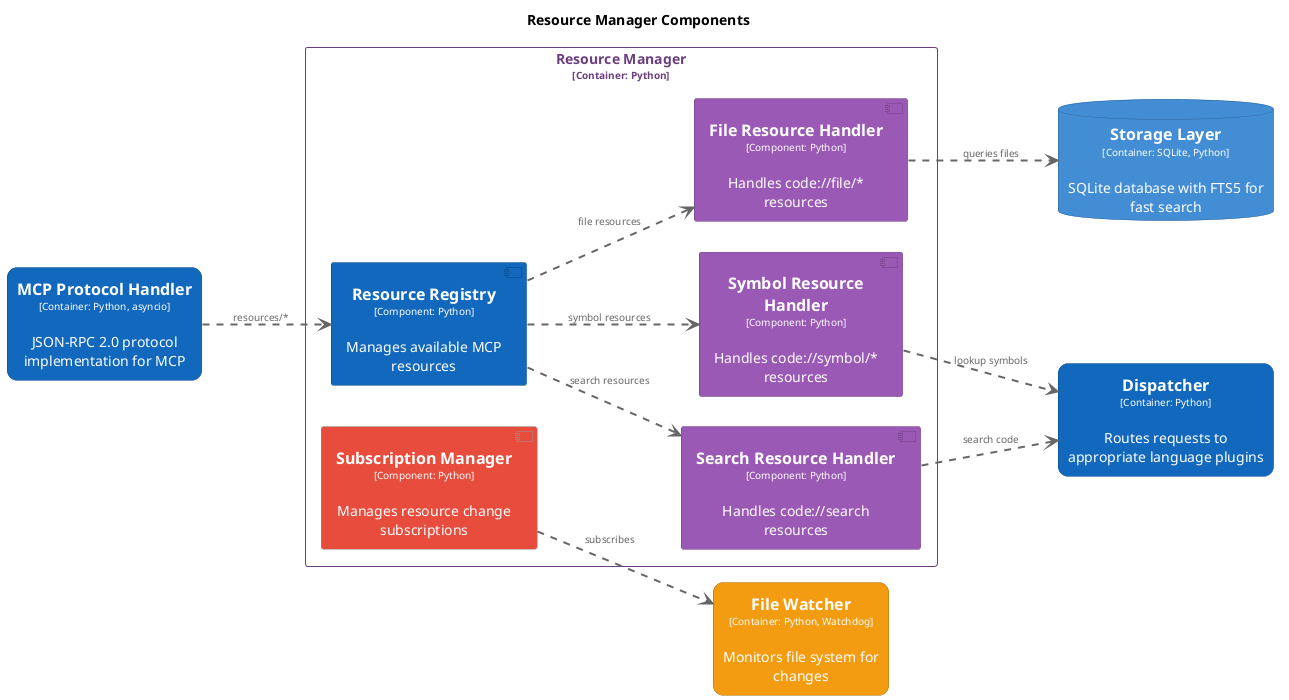 @startuml
set separator none
title Resource Manager Components

left to right direction
skinparam ranksep 60
skinparam nodesep 30

skinparam {
  arrowFontSize 10
  defaultTextAlignment center
  wrapWidth 200
  maxMessageSize 100
}

hide stereotype

skinparam rectangle<<CodeIndexMCPServer.Dispatcher>> {
  BackgroundColor #1168bd
  FontColor #ffffff
  BorderColor #0b4884
  roundCorner 20
  shadowing false
}
skinparam component<<CodeIndexMCPServer.ResourceManager.FileResourceHandler>> {
  BackgroundColor #9b59b6
  FontColor #ffffff
  BorderColor #6c3e7f
  shadowing false
}
skinparam rectangle<<CodeIndexMCPServer.FileWatcher>> {
  BackgroundColor #f39c12
  FontColor #ffffff
  BorderColor #aa6d0c
  roundCorner 20
  shadowing false
}
skinparam rectangle<<CodeIndexMCPServer.MCPProtocolHandler>> {
  BackgroundColor #1168bd
  FontColor #ffffff
  BorderColor #0b4884
  roundCorner 20
  shadowing false
}
skinparam component<<CodeIndexMCPServer.ResourceManager.ResourceRegistry>> {
  BackgroundColor #1168bd
  FontColor #ffffff
  BorderColor #0b4884
  shadowing false
}
skinparam component<<CodeIndexMCPServer.ResourceManager.SearchResourceHandler>> {
  BackgroundColor #9b59b6
  FontColor #ffffff
  BorderColor #6c3e7f
  shadowing false
}
skinparam database<<CodeIndexMCPServer.StorageLayer>> {
  BackgroundColor #438dd5
  FontColor #ffffff
  BorderColor #2e6295
  shadowing false
}
skinparam component<<CodeIndexMCPServer.ResourceManager.SubscriptionManager>> {
  BackgroundColor #e74c3c
  FontColor #ffffff
  BorderColor #999999
  shadowing false
}
skinparam component<<CodeIndexMCPServer.ResourceManager.SymbolResourceHandler>> {
  BackgroundColor #9b59b6
  FontColor #ffffff
  BorderColor #6c3e7f
  shadowing false
}
skinparam rectangle<<CodeIndexMCPServer.ResourceManager>> {
  BorderColor #6c3e7f
  FontColor #6c3e7f
  shadowing false
}

rectangle "==MCP Protocol Handler\n<size:10>[Container: Python, asyncio]</size>\n\nJSON-RPC 2.0 protocol implementation for MCP" <<CodeIndexMCPServer.MCPProtocolHandler>> as CodeIndexMCPServer.MCPProtocolHandler
rectangle "==Dispatcher\n<size:10>[Container: Python]</size>\n\nRoutes requests to appropriate language plugins" <<CodeIndexMCPServer.Dispatcher>> as CodeIndexMCPServer.Dispatcher
database "==Storage Layer\n<size:10>[Container: SQLite, Python]</size>\n\nSQLite database with FTS5 for fast search" <<CodeIndexMCPServer.StorageLayer>> as CodeIndexMCPServer.StorageLayer
rectangle "==File Watcher\n<size:10>[Container: Python, Watchdog]</size>\n\nMonitors file system for changes" <<CodeIndexMCPServer.FileWatcher>> as CodeIndexMCPServer.FileWatcher

rectangle "Resource Manager\n<size:10>[Container: Python]</size>" <<CodeIndexMCPServer.ResourceManager>> {
  component "==Resource Registry\n<size:10>[Component: Python]</size>\n\nManages available MCP resources" <<CodeIndexMCPServer.ResourceManager.ResourceRegistry>> as CodeIndexMCPServer.ResourceManager.ResourceRegistry
  component "==File Resource Handler\n<size:10>[Component: Python]</size>\n\nHandles code://file/* resources" <<CodeIndexMCPServer.ResourceManager.FileResourceHandler>> as CodeIndexMCPServer.ResourceManager.FileResourceHandler
  component "==Symbol Resource Handler\n<size:10>[Component: Python]</size>\n\nHandles code://symbol/* resources" <<CodeIndexMCPServer.ResourceManager.SymbolResourceHandler>> as CodeIndexMCPServer.ResourceManager.SymbolResourceHandler
  component "==Search Resource Handler\n<size:10>[Component: Python]</size>\n\nHandles code://search resources" <<CodeIndexMCPServer.ResourceManager.SearchResourceHandler>> as CodeIndexMCPServer.ResourceManager.SearchResourceHandler
  component "==Subscription Manager\n<size:10>[Component: Python]</size>\n\nManages resource change subscriptions" <<CodeIndexMCPServer.ResourceManager.SubscriptionManager>> as CodeIndexMCPServer.ResourceManager.SubscriptionManager
}

CodeIndexMCPServer.MCPProtocolHandler .[#666666,thickness=2].> CodeIndexMCPServer.ResourceManager.ResourceRegistry : "<color:#666666>resources/*"
CodeIndexMCPServer.ResourceManager.ResourceRegistry .[#666666,thickness=2].> CodeIndexMCPServer.ResourceManager.FileResourceHandler : "<color:#666666>file resources"
CodeIndexMCPServer.ResourceManager.ResourceRegistry .[#666666,thickness=2].> CodeIndexMCPServer.ResourceManager.SymbolResourceHandler : "<color:#666666>symbol resources"
CodeIndexMCPServer.ResourceManager.ResourceRegistry .[#666666,thickness=2].> CodeIndexMCPServer.ResourceManager.SearchResourceHandler : "<color:#666666>search resources"
CodeIndexMCPServer.ResourceManager.FileResourceHandler .[#666666,thickness=2].> CodeIndexMCPServer.StorageLayer : "<color:#666666>queries files"
CodeIndexMCPServer.ResourceManager.SymbolResourceHandler .[#666666,thickness=2].> CodeIndexMCPServer.Dispatcher : "<color:#666666>lookup symbols"
CodeIndexMCPServer.ResourceManager.SearchResourceHandler .[#666666,thickness=2].> CodeIndexMCPServer.Dispatcher : "<color:#666666>search code"
CodeIndexMCPServer.ResourceManager.SubscriptionManager .[#666666,thickness=2].> CodeIndexMCPServer.FileWatcher : "<color:#666666>subscribes"
@enduml